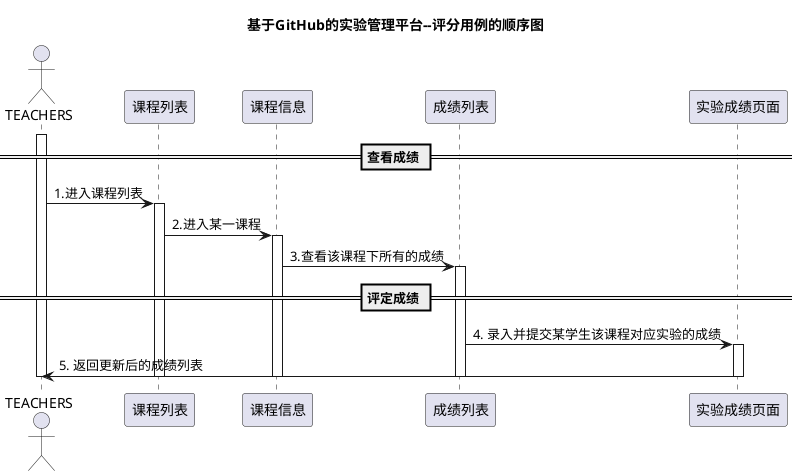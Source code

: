 @startuml
title 基于GitHub的实验管理平台--评分用例的顺序图
actor TEACHERS
== 查看成绩 ==
activate TEACHERS
TEACHERS -> 课程列表:1.进入课程列表
activate 课程列表
课程列表 -> 课程信息:2.进入某一课程
activate 课程信息
课程信息 -> 成绩列表:3.查看该课程下所有的成绩
activate 成绩列表
== 评定成绩 ==

成绩列表 -> 实验成绩页面:4. 录入并提交某学生该课程对应实验的成绩
activate 实验成绩页面
实验成绩页面 -> TEACHERS:5. 返回更新后的成绩列表
deactivate 实验成绩页面
deactivate 成绩列表
deactivate 课程信息
deactivate 课程列表
deactivate TEACHERS
@enduml